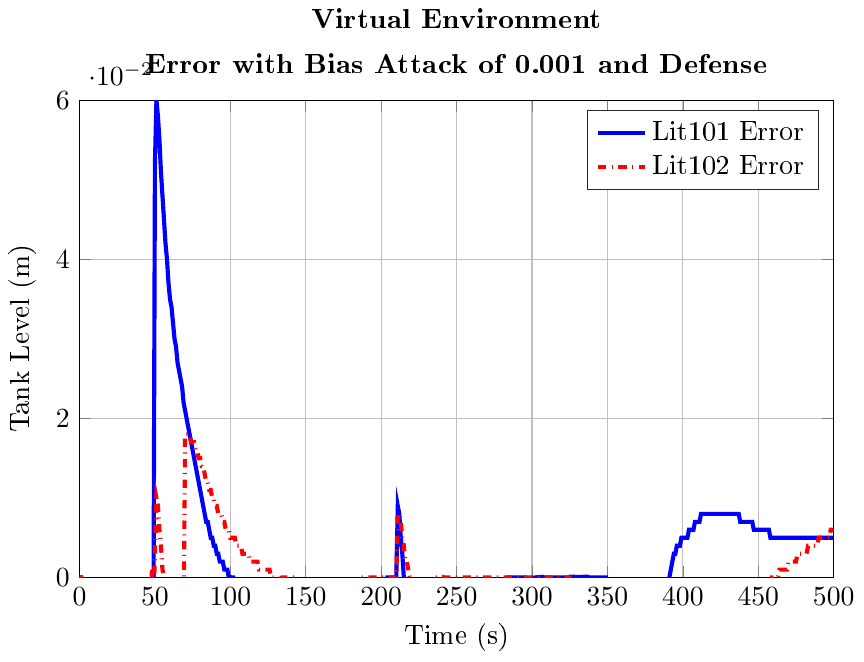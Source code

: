 % This file was created by matlab2tikz.
%
\documentclass[tikz]{standalone}
\usepackage[T1]{fontenc}
\usepackage[utf8]{inputenc}
\usepackage{pgfplots}
\usepackage{grffile}
\pgfplotsset{compat=newest}
\usetikzlibrary{plotmarks}
\usepgfplotslibrary{patchplots}
\usepackage{amsmath}

\begin{document}
\begin{tikzpicture}

\begin{axis}[%
width=0.79\columnwidth,
height=0.5\columnwidth,
at={(0\columnwidth,0\columnwidth)},
scale only axis,
xmin=0,
xmax=500,
xlabel={Time (s)},
xmajorgrids,
ymin=0,
ymax=0.06,
ylabel={Tank Level (m)},
ymajorgrids,
axis background/.style={fill=white},
title style={font=\bfseries,align=center},
title={Virtual Environment\\[1ex]Error with Bias Attack of 0.001 and Defense},
legend style={legend cell align=left,align=left,draw=white!15!black}
]
\addplot [color=blue,solid,line width=1.5pt]
  table[row sep=crcr]{%
0	0\\
1	0\\
2	-0.01\\
3	-0.011\\
4	-0.009\\
5	-0.007\\
6	-0.006\\
7	-0.005\\
8	-0.004\\
9	-0.003\\
10	-0.003\\
11	-0.002\\
12	-0.002\\
13	-0.002\\
14	-0.002\\
15	-0.002\\
16	-0.002\\
17	-0.002\\
18	-0.003\\
19	-0.003\\
20	-0.003\\
21	-0.003\\
22	-0.003\\
23	-0.004\\
24	-0.004\\
25	-0.004\\
26	-0.004\\
27	-0.004\\
28	-0.004\\
29	-0.005\\
30	-0.005\\
31	-0.005\\
32	-0.005\\
33	-0.005\\
34	-0.005\\
35	-0.005\\
36	-0.006\\
37	-0.006\\
38	-0.006\\
39	-0.006\\
40	-0.006\\
41	-0.006\\
42	-0.006\\
43	-0.006\\
44	-0.006\\
45	-0.007\\
46	-0.005\\
47	-0.01\\
48	-2.611e-05\\
49	-0.007\\
50	0.052\\
51	0.06\\
52	0.058\\
53	0.055\\
54	0.051\\
55	0.048\\
56	0.045\\
57	0.042\\
58	0.04\\
59	0.037\\
60	0.035\\
61	0.034\\
62	0.032\\
63	0.03\\
64	0.029\\
65	0.027\\
66	0.026\\
67	0.025\\
68	0.024\\
69	0.022\\
70	0.021\\
71	0.02\\
72	0.019\\
73	0.018\\
74	0.017\\
75	0.016\\
76	0.015\\
77	0.014\\
78	0.013\\
79	0.012\\
80	0.011\\
81	0.01\\
82	0.009\\
83	0.008\\
84	0.007\\
85	0.007\\
86	0.006\\
87	0.005\\
88	0.005\\
89	0.004\\
90	0.004\\
91	0.003\\
92	0.003\\
93	0.002\\
94	0.002\\
95	0.002\\
96	0.001\\
97	0.001\\
98	0.001\\
99	0.0\\
100	8.041e-05\\
101	-0.0\\
102	-0.0\\
103	-0.001\\
104	-0.001\\
105	-0.001\\
106	-0.001\\
107	-0.001\\
108	-0.001\\
109	-0.001\\
110	-0.001\\
111	-0.002\\
112	-0.002\\
113	-0.002\\
114	-0.002\\
115	-0.002\\
116	-0.002\\
117	-0.002\\
118	-0.002\\
119	-0.002\\
120	-0.002\\
121	-0.002\\
122	-0.002\\
123	-0.002\\
124	-0.002\\
125	-0.002\\
126	-0.002\\
127	-0.002\\
128	-0.002\\
129	-0.002\\
130	-0.002\\
131	-0.002\\
132	-0.002\\
133	-0.002\\
134	-0.002\\
135	-0.002\\
136	-0.002\\
137	-0.002\\
138	-0.002\\
139	-0.002\\
140	-0.002\\
141	-0.002\\
142	-0.002\\
143	-0.002\\
144	-0.002\\
145	-0.002\\
146	-0.002\\
147	-0.002\\
148	-0.002\\
149	-0.002\\
150	-0.002\\
151	-0.002\\
152	-0.002\\
153	-0.002\\
154	-0.002\\
155	-0.002\\
156	-0.001\\
157	-0.001\\
158	-0.001\\
159	-0.001\\
160	-0.001\\
161	-0.001\\
162	-0.001\\
163	-0.001\\
164	-0.001\\
165	-0.001\\
166	-0.001\\
167	-0.001\\
168	-0.001\\
169	-0.001\\
170	-0.001\\
171	-0.001\\
172	-0.001\\
173	-0.001\\
174	-0.001\\
175	-0.001\\
176	-0.001\\
177	-0.001\\
178	-0.001\\
179	-0.001\\
180	-0.001\\
181	-0.001\\
182	-0.001\\
183	-0.001\\
184	-0.001\\
185	-0.001\\
186	-0.001\\
187	-0.001\\
188	-0.001\\
189	-0.001\\
190	-0.001\\
191	-0.001\\
192	-0.001\\
193	-0.001\\
194	-0.001\\
195	-0.001\\
196	-0.001\\
197	-0.001\\
198	-0.001\\
199	-0.001\\
200	-0.001\\
201	-0.001\\
202	-0.001\\
203	-0.001\\
204	-0.0\\
205	-0.0\\
206	-0.0\\
207	-0.0\\
208	-0.0\\
209	-0.0\\
210	-0.0\\
211	0.009\\
212	0.008\\
213	0.005\\
214	0.003\\
215	0.0\\
216	-0.002\\
217	-0.003\\
218	-0.005\\
219	-0.006\\
220	-0.007\\
221	-0.007\\
222	-0.008\\
223	-0.008\\
224	-0.008\\
225	-0.008\\
226	-0.008\\
227	-0.008\\
228	-0.008\\
229	-0.008\\
230	-0.008\\
231	-0.007\\
232	-0.007\\
233	-0.007\\
234	-0.007\\
235	-0.007\\
236	-0.006\\
237	-0.006\\
238	-0.006\\
239	-0.006\\
240	-0.006\\
241	-0.005\\
242	-0.005\\
243	-0.005\\
244	-0.005\\
245	-0.004\\
246	-0.004\\
247	-0.004\\
248	-0.004\\
249	-0.004\\
250	-0.004\\
251	-0.003\\
252	-0.003\\
253	-0.003\\
254	-0.003\\
255	-0.003\\
256	-0.003\\
257	-0.003\\
258	-0.002\\
259	-0.002\\
260	-0.002\\
261	-0.002\\
262	-0.002\\
263	-0.002\\
264	-0.002\\
265	-0.002\\
266	-0.002\\
267	-0.002\\
268	-0.001\\
269	-0.001\\
270	-0.001\\
271	-0.001\\
272	-0.001\\
273	-0.001\\
274	-0.001\\
275	-0.001\\
276	-0.001\\
277	-0.001\\
278	-0.001\\
279	-0.001\\
280	-0.001\\
281	-0.001\\
282	-0.001\\
283	-0.001\\
284	-0.0\\
285	-0.0\\
286	-0.0\\
287	-0.0\\
288	-0.0\\
289	-0.0\\
290	-0.0\\
291	-0.0\\
292	-0.0\\
293	-0.0\\
294	-0.0\\
295	-0.0\\
296	-0.0\\
297	-9.392e-05\\
298	-7.136e-05\\
299	-4.975e-05\\
300	-2.907e-05\\
301	-9.265e-06\\
302	9.7e-06\\
303	2.786e-05\\
304	4.525e-05\\
305	6.191e-05\\
306	7.787e-05\\
307	9.316e-05\\
308	0.0\\
309	0.0\\
310	0.0\\
311	0.0\\
312	0.0\\
313	0.0\\
314	0.0\\
315	0.0\\
316	0.0\\
317	0.0\\
318	0.0\\
319	0.0\\
320	0.0\\
321	0.0\\
322	0.0\\
323	0.0\\
324	0.0\\
325	9.983e-05\\
326	9.68e-05\\
327	9.435e-05\\
328	9.246e-05\\
329	9.112e-05\\
330	9.033e-05\\
331	9.005e-05\\
332	9.027e-05\\
333	9.095e-05\\
334	9.206e-05\\
335	9.359e-05\\
336	9.549e-05\\
337	9.774e-05\\
338	0.0\\
339	0.0\\
340	0.0\\
341	0.0\\
342	0.0\\
343	0.0\\
344	0.0\\
345	0.0\\
346	0.0\\
347	0.0\\
348	0.0\\
349	0.0\\
350	-0.05\\
351	-0.05\\
352	-0.05\\
353	-0.049\\
354	-0.048\\
355	-0.047\\
356	-0.046\\
357	-0.044\\
358	-0.043\\
359	-0.041\\
360	-0.04\\
361	-0.038\\
362	-0.037\\
363	-0.035\\
364	-0.034\\
365	-0.032\\
366	-0.031\\
367	-0.029\\
368	-0.028\\
369	-0.026\\
370	-0.025\\
371	-0.024\\
372	-0.022\\
373	-0.021\\
374	-0.02\\
375	-0.019\\
376	-0.018\\
377	-0.017\\
378	-0.016\\
379	-0.015\\
380	-0.014\\
381	-0.021\\
382	-0.019\\
383	-0.016\\
384	-0.013\\
385	-0.01\\
386	-0.007\\
387	-0.005\\
388	-0.003\\
389	-0.002\\
390	-0.001\\
391	0.0\\
392	0.001\\
393	0.002\\
394	0.003\\
395	0.003\\
396	0.004\\
397	0.004\\
398	0.004\\
399	0.005\\
400	0.005\\
401	0.005\\
402	0.005\\
403	0.005\\
404	0.006\\
405	0.006\\
406	0.006\\
407	0.006\\
408	0.007\\
409	0.007\\
410	0.007\\
411	0.007\\
412	0.008\\
413	0.008\\
414	0.008\\
415	0.008\\
416	0.008\\
417	0.008\\
418	0.008\\
419	0.008\\
420	0.008\\
421	0.008\\
422	0.008\\
423	0.008\\
424	0.008\\
425	0.008\\
426	0.008\\
427	0.008\\
428	0.008\\
429	0.008\\
430	0.008\\
431	0.008\\
432	0.008\\
433	0.008\\
434	0.008\\
435	0.008\\
436	0.008\\
437	0.008\\
438	0.007\\
439	0.007\\
440	0.007\\
441	0.007\\
442	0.007\\
443	0.007\\
444	0.007\\
445	0.007\\
446	0.007\\
447	0.006\\
448	0.006\\
449	0.006\\
450	0.006\\
451	0.006\\
452	0.006\\
453	0.006\\
454	0.006\\
455	0.006\\
456	0.006\\
457	0.006\\
458	0.005\\
459	0.005\\
460	0.005\\
461	0.005\\
462	0.005\\
463	0.005\\
464	0.005\\
465	0.005\\
466	0.005\\
467	0.005\\
468	0.005\\
469	0.005\\
470	0.005\\
471	0.005\\
472	0.005\\
473	0.005\\
474	0.005\\
475	0.005\\
476	0.005\\
477	0.005\\
478	0.005\\
479	0.005\\
480	0.005\\
481	0.005\\
482	0.005\\
483	0.005\\
484	0.005\\
485	0.005\\
486	0.005\\
487	0.005\\
488	0.005\\
489	0.005\\
490	0.005\\
491	0.005\\
492	0.005\\
493	0.005\\
494	0.005\\
495	0.005\\
496	0.005\\
497	0.005\\
498	0.005\\
499	0.005\\
500	0.005\\
};
\addlegendentry{Lit101 Error};

\addplot [color=red,dashdotted,line width=1.5pt]
  table[row sep=crcr]{%
0	0\\
1	0\\
2	-0.008\\
3	-0.009\\
4	-0.007\\
5	-0.006\\
6	-0.005\\
7	-0.004\\
8	-0.003\\
9	-0.002\\
10	-0.002\\
11	-0.002\\
12	-0.002\\
13	-0.001\\
14	-0.001\\
15	-0.002\\
16	-0.002\\
17	-0.002\\
18	-0.002\\
19	-0.002\\
20	-0.002\\
21	-0.002\\
22	-0.002\\
23	-0.002\\
24	-0.003\\
25	-0.003\\
26	-0.003\\
27	-0.003\\
28	-0.003\\
29	-0.003\\
30	-0.003\\
31	-0.003\\
32	-0.003\\
33	-0.004\\
34	-0.004\\
35	-0.004\\
36	-0.004\\
37	-0.004\\
38	-0.004\\
39	-0.004\\
40	-0.004\\
41	-0.004\\
42	-0.004\\
43	-0.004\\
44	-0.004\\
45	-0.004\\
46	-0.003\\
47	-0.007\\
48	0.001\\
49	-0.004\\
50	0.003\\
51	0.01\\
52	0.009\\
53	0.006\\
54	0.004\\
55	0.001\\
56	-0.0\\
57	-0.002\\
58	-0.003\\
59	-0.004\\
60	-0.005\\
61	-0.006\\
62	-0.006\\
63	-0.007\\
64	-0.007\\
65	-0.007\\
66	-0.007\\
67	-0.007\\
68	-0.007\\
69	-0.007\\
70	0.018\\
71	0.018\\
72	0.018\\
73	0.018\\
74	0.017\\
75	0.017\\
76	0.017\\
77	0.016\\
78	0.016\\
79	0.015\\
80	0.015\\
81	0.014\\
82	0.014\\
83	0.013\\
84	0.012\\
85	0.012\\
86	0.011\\
87	0.011\\
88	0.01\\
89	0.01\\
90	0.009\\
91	0.009\\
92	0.008\\
93	0.008\\
94	0.008\\
95	0.007\\
96	0.007\\
97	0.006\\
98	0.006\\
99	0.006\\
100	0.005\\
101	0.005\\
102	0.005\\
103	0.005\\
104	0.004\\
105	0.004\\
106	0.004\\
107	0.004\\
108	0.003\\
109	0.003\\
110	0.003\\
111	0.003\\
112	0.003\\
113	0.002\\
114	0.002\\
115	0.002\\
116	0.002\\
117	0.002\\
118	0.002\\
119	0.001\\
120	0.001\\
121	0.001\\
122	0.001\\
123	0.001\\
124	0.001\\
125	0.001\\
126	0.001\\
127	0.0\\
128	0.0\\
129	0.0\\
130	0.0\\
131	0.0\\
132	2.82e-05\\
133	-4.052e-05\\
134	-0.0\\
135	-0.0\\
136	-0.0\\
137	-0.0\\
138	-0.0\\
139	-0.0\\
140	-0.0\\
141	-0.0\\
142	-0.0\\
143	-0.0\\
144	-0.001\\
145	-0.001\\
146	-0.001\\
147	-0.001\\
148	-0.001\\
149	-0.001\\
150	-0.001\\
151	-0.001\\
152	-0.001\\
153	-0.001\\
154	-0.001\\
155	-0.001\\
156	-0.001\\
157	-0.001\\
158	-0.001\\
159	-0.001\\
160	-0.001\\
161	-0.001\\
162	-0.001\\
163	-0.001\\
164	-0.001\\
165	-0.001\\
166	-0.001\\
167	-0.001\\
168	-0.001\\
169	-0.001\\
170	-0.001\\
171	-0.001\\
172	-0.001\\
173	-0.001\\
174	-0.001\\
175	-0.001\\
176	-0.001\\
177	-0.001\\
178	-0.001\\
179	-0.001\\
180	-0.001\\
181	-0.001\\
182	-0.001\\
183	-0.001\\
184	-0.001\\
185	-0.001\\
186	-0.0\\
187	-0.0\\
188	-0.0\\
189	-0.0\\
190	-0.0\\
191	-0.0\\
192	-0.0\\
193	-0.0\\
194	-0.0\\
195	-0.0\\
196	-0.0\\
197	-0.0\\
198	-0.0\\
199	-0.0\\
200	-0.0\\
201	-0.0\\
202	-0.0\\
203	-0.0\\
204	-0.0\\
205	-0.0\\
206	-0.0\\
207	-0.0\\
208	-0.0\\
209	-0.0\\
210	-0.0\\
211	0.008\\
212	0.008\\
213	0.007\\
214	0.005\\
215	0.004\\
216	0.002\\
217	0.002\\
218	0.001\\
219	0.0\\
220	-0.0\\
221	-0.0\\
222	-0.001\\
223	-0.001\\
224	-0.001\\
225	-0.001\\
226	-0.001\\
227	-0.001\\
228	-0.001\\
229	-0.001\\
230	-0.001\\
231	-0.001\\
232	-0.001\\
233	-0.0\\
234	-0.0\\
235	-0.0\\
236	-0.0\\
237	-0.0\\
238	-0.0\\
239	-3.804e-05\\
240	2.027e-05\\
241	7.436e-05\\
242	0.0\\
243	0.0\\
244	0.0\\
245	0.0\\
246	0.0\\
247	0.0\\
248	0.0\\
249	0.0\\
250	0.0\\
251	0.0\\
252	0.0\\
253	0.0\\
254	0.0\\
255	0.0\\
256	0.0\\
257	0.0\\
258	0.0\\
259	0.0\\
260	0.0\\
261	0.0\\
262	0.0\\
263	0.0\\
264	0.0\\
265	0.0\\
266	0.0\\
267	0.0\\
268	0.0\\
269	0.0\\
270	0.0\\
271	0.0\\
272	0.0\\
273	0.0\\
274	0.0\\
275	0.0\\
276	0.0\\
277	0.0\\
278	0.0\\
279	0.0\\
280	0.0\\
281	0.0\\
282	0.0\\
283	0.0\\
284	0.0\\
285	0.0\\
286	0.0\\
287	0.0\\
288	0.0\\
289	0.0\\
290	0.0\\
291	0.0\\
292	0.0\\
293	0.0\\
294	0.0\\
295	0.0\\
296	0.0\\
297	0.0\\
298	0.0\\
299	0.0\\
300	0.0\\
301	0.0\\
302	0.0\\
303	0.0\\
304	0.0\\
305	0.0\\
306	0.0\\
307	0.0\\
308	0.0\\
309	0.0\\
310	0.0\\
311	0.0\\
312	0.0\\
313	0.0\\
314	7.037e-05\\
315	3.055e-05\\
316	-1.319e-05\\
317	-6.005e-05\\
318	-0.0\\
319	-0.0\\
320	-0.0\\
321	-0.0\\
322	-0.0\\
323	-0.0\\
324	-0.0\\
325	-0.0\\
326	-0.001\\
327	-0.001\\
328	-0.001\\
329	-0.001\\
330	-0.001\\
331	-0.001\\
332	-0.001\\
333	-0.001\\
334	-0.001\\
335	-0.001\\
336	-0.001\\
337	-0.001\\
338	-0.001\\
339	-0.001\\
340	-0.001\\
341	-0.001\\
342	-0.001\\
343	-0.001\\
344	-0.001\\
345	-0.001\\
346	-0.001\\
347	-0.001\\
348	-0.002\\
349	-0.002\\
350	-0.027\\
351	-0.027\\
352	-0.027\\
353	-0.026\\
354	-0.026\\
355	-0.026\\
356	-0.025\\
357	-0.025\\
358	-0.025\\
359	-0.024\\
360	-0.024\\
361	-0.023\\
362	-0.023\\
363	-0.023\\
364	-0.022\\
365	-0.022\\
366	-0.022\\
367	-0.021\\
368	-0.021\\
369	-0.021\\
370	-0.021\\
371	-0.021\\
372	-0.021\\
373	-0.021\\
374	-0.021\\
375	-0.021\\
376	-0.021\\
377	-0.021\\
378	-0.021\\
379	-0.021\\
380	-0.021\\
381	-0.028\\
382	-0.028\\
383	-0.027\\
384	-0.025\\
385	-0.024\\
386	-0.023\\
387	-0.023\\
388	-0.022\\
389	-0.022\\
390	-0.022\\
391	-0.021\\
392	-0.021\\
393	-0.021\\
394	-0.022\\
395	-0.022\\
396	-0.022\\
397	-0.022\\
398	-0.022\\
399	-0.022\\
400	-0.022\\
401	-0.023\\
402	-0.023\\
403	-0.022\\
404	-0.022\\
405	-0.022\\
406	-0.021\\
407	-0.021\\
408	-0.02\\
409	-0.02\\
410	-0.019\\
411	-0.019\\
412	-0.018\\
413	-0.017\\
414	-0.017\\
415	-0.016\\
416	-0.015\\
417	-0.015\\
418	-0.014\\
419	-0.014\\
420	-0.013\\
421	-0.013\\
422	-0.012\\
423	-0.011\\
424	-0.011\\
425	-0.01\\
426	-0.01\\
427	-0.009\\
428	-0.009\\
429	-0.008\\
430	-0.008\\
431	-0.008\\
432	-0.007\\
433	-0.007\\
434	-0.006\\
435	-0.006\\
436	-0.006\\
437	-0.005\\
438	-0.005\\
439	-0.005\\
440	-0.004\\
441	-0.004\\
442	-0.004\\
443	-0.004\\
444	-0.003\\
445	-0.003\\
446	-0.003\\
447	-0.003\\
448	-0.002\\
449	-0.002\\
450	-0.002\\
451	-0.002\\
452	-0.002\\
453	-0.001\\
454	-0.001\\
455	-0.001\\
456	-0.001\\
457	-0.001\\
458	-0.001\\
459	-0.0\\
460	-0.0\\
461	3.172e-05\\
462	0.0\\
463	0.0\\
464	0.001\\
465	0.001\\
466	0.001\\
467	0.001\\
468	0.001\\
469	0.001\\
470	0.002\\
471	0.002\\
472	0.002\\
473	0.002\\
474	0.002\\
475	0.002\\
476	0.003\\
477	0.003\\
478	0.003\\
479	0.003\\
480	0.003\\
481	0.003\\
482	0.003\\
483	0.004\\
484	0.004\\
485	0.004\\
486	0.004\\
487	0.004\\
488	0.004\\
489	0.004\\
490	0.005\\
491	0.005\\
492	0.005\\
493	0.005\\
494	0.005\\
495	0.005\\
496	0.005\\
497	0.005\\
498	0.006\\
499	0.006\\
500	0.006\\
};
\addlegendentry{Lit102 Error};

\end{axis}
\end{tikzpicture}%
\end{document}